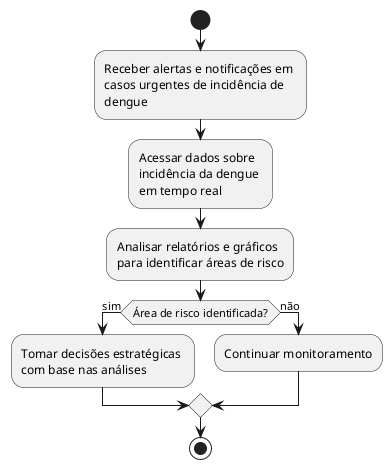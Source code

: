 @startuml
start
:Receber alertas e notificações em \ncasos urgentes de incidência de \ndengue;
:Acessar dados sobre \nincidência da dengue \nem tempo real;
:Analisar relatórios e gráficos \npara identificar áreas de risco;
if (Área de risco identificada?) then (sim)
    :Tomar decisões estratégicas \ncom base nas análises;
else (não)
    :Continuar monitoramento;
endif
stop
@enduml